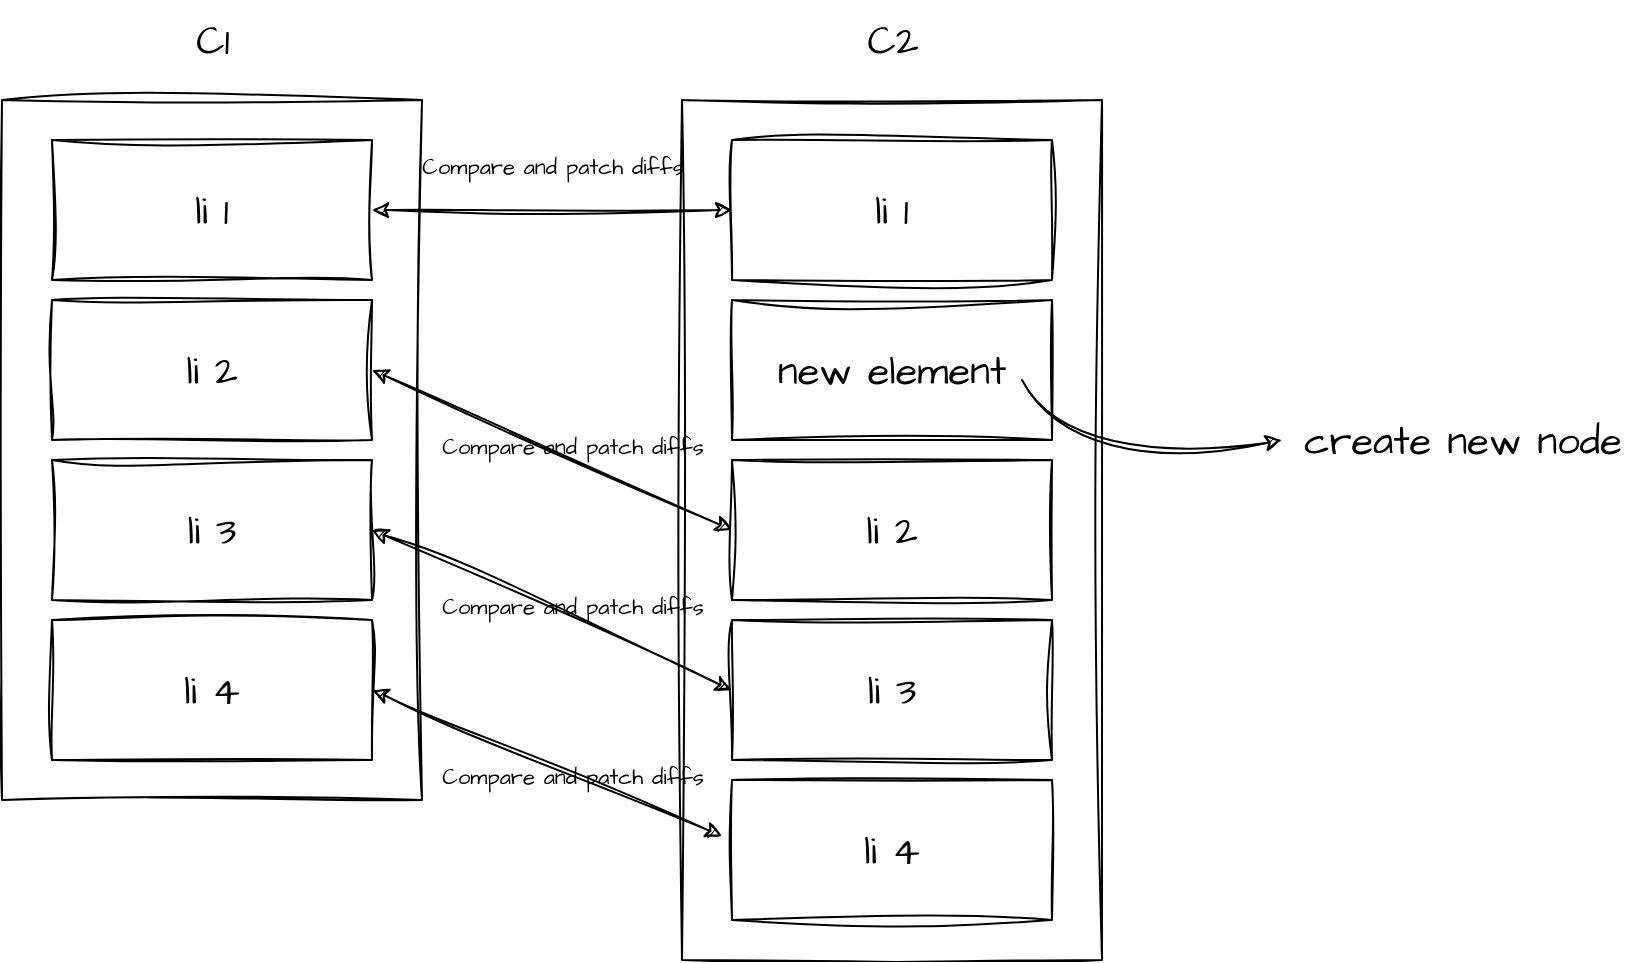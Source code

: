 <mxfile>
    <diagram id="b-V9glVyOOTkLKbPg4Gc" name="ページ1">
        <mxGraphModel dx="1515" dy="590" grid="1" gridSize="10" guides="1" tooltips="1" connect="1" arrows="1" fold="1" page="1" pageScale="1" pageWidth="827" pageHeight="1169" background="#ffffff" math="0" shadow="0">
            <root>
                <mxCell id="0"/>
                <mxCell id="1" parent="0"/>
                <mxCell id="2" value="" style="rounded=0;whiteSpace=wrap;html=1;sketch=1;hachureGap=4;jiggle=2;curveFitting=1;fontFamily=Architects Daughter;fontSource=https%3A%2F%2Ffonts.googleapis.com%2Fcss%3Ffamily%3DArchitects%2BDaughter;fontSize=20;labelBackgroundColor=none;" parent="1" vertex="1">
                    <mxGeometry x="120" y="270" width="210" height="350" as="geometry"/>
                </mxCell>
                <mxCell id="3" value="li 1" style="rounded=0;whiteSpace=wrap;html=1;sketch=1;hachureGap=4;jiggle=2;curveFitting=1;fontFamily=Architects Daughter;fontSource=https%3A%2F%2Ffonts.googleapis.com%2Fcss%3Ffamily%3DArchitects%2BDaughter;fontSize=20;labelBackgroundColor=none;" parent="1" vertex="1">
                    <mxGeometry x="145" y="290" width="160" height="70" as="geometry"/>
                </mxCell>
                <mxCell id="5" value="li 2" style="rounded=0;whiteSpace=wrap;html=1;sketch=1;hachureGap=4;jiggle=2;curveFitting=1;fontFamily=Architects Daughter;fontSource=https%3A%2F%2Ffonts.googleapis.com%2Fcss%3Ffamily%3DArchitects%2BDaughter;fontSize=20;labelBackgroundColor=none;" parent="1" vertex="1">
                    <mxGeometry x="145" y="370" width="160" height="70" as="geometry"/>
                </mxCell>
                <mxCell id="6" value="li 3" style="rounded=0;whiteSpace=wrap;html=1;sketch=1;hachureGap=4;jiggle=2;curveFitting=1;fontFamily=Architects Daughter;fontSource=https%3A%2F%2Ffonts.googleapis.com%2Fcss%3Ffamily%3DArchitects%2BDaughter;fontSize=20;labelBackgroundColor=none;" parent="1" vertex="1">
                    <mxGeometry x="145" y="450" width="160" height="70" as="geometry"/>
                </mxCell>
                <mxCell id="7" value="li 4" style="rounded=0;whiteSpace=wrap;html=1;sketch=1;hachureGap=4;jiggle=2;curveFitting=1;fontFamily=Architects Daughter;fontSource=https%3A%2F%2Ffonts.googleapis.com%2Fcss%3Ffamily%3DArchitects%2BDaughter;fontSize=20;labelBackgroundColor=none;" parent="1" vertex="1">
                    <mxGeometry x="145" y="530" width="160" height="70" as="geometry"/>
                </mxCell>
                <mxCell id="8" value="" style="rounded=0;whiteSpace=wrap;html=1;sketch=1;hachureGap=4;jiggle=2;curveFitting=1;fontFamily=Architects Daughter;fontSource=https%3A%2F%2Ffonts.googleapis.com%2Fcss%3Ffamily%3DArchitects%2BDaughter;fontSize=20;labelBackgroundColor=none;" parent="1" vertex="1">
                    <mxGeometry x="460" y="270" width="210" height="430" as="geometry"/>
                </mxCell>
                <mxCell id="9" value="li 1" style="rounded=0;whiteSpace=wrap;html=1;sketch=1;hachureGap=4;jiggle=2;curveFitting=1;fontFamily=Architects Daughter;fontSource=https%3A%2F%2Ffonts.googleapis.com%2Fcss%3Ffamily%3DArchitects%2BDaughter;fontSize=20;labelBackgroundColor=none;" parent="1" vertex="1">
                    <mxGeometry x="485" y="290" width="160" height="70" as="geometry"/>
                </mxCell>
                <mxCell id="10" value="li 2" style="rounded=0;whiteSpace=wrap;html=1;sketch=1;hachureGap=4;jiggle=2;curveFitting=1;fontFamily=Architects Daughter;fontSource=https%3A%2F%2Ffonts.googleapis.com%2Fcss%3Ffamily%3DArchitects%2BDaughter;fontSize=20;labelBackgroundColor=none;" parent="1" vertex="1">
                    <mxGeometry x="485" y="450" width="160" height="70" as="geometry"/>
                </mxCell>
                <mxCell id="11" value="li 3" style="rounded=0;whiteSpace=wrap;html=1;sketch=1;hachureGap=4;jiggle=2;curveFitting=1;fontFamily=Architects Daughter;fontSource=https%3A%2F%2Ffonts.googleapis.com%2Fcss%3Ffamily%3DArchitects%2BDaughter;fontSize=20;labelBackgroundColor=none;" parent="1" vertex="1">
                    <mxGeometry x="485" y="530" width="160" height="70" as="geometry"/>
                </mxCell>
                <mxCell id="13" value="C1" style="text;html=1;align=center;verticalAlign=middle;resizable=0;points=[];autosize=1;strokeColor=none;fillColor=none;fontSize=20;fontFamily=Architects Daughter;sketch=1;hachureGap=4;jiggle=2;curveFitting=1;fontSource=https%3A%2F%2Ffonts.googleapis.com%2Fcss%3Ffamily%3DArchitects%2BDaughter;labelBackgroundColor=none;" parent="1" vertex="1">
                    <mxGeometry x="205" y="220" width="40" height="40" as="geometry"/>
                </mxCell>
                <mxCell id="14" value="C2" style="text;html=1;align=center;verticalAlign=middle;resizable=0;points=[];autosize=1;strokeColor=none;fillColor=none;fontSize=20;fontFamily=Architects Daughter;sketch=1;hachureGap=4;jiggle=2;curveFitting=1;fontSource=https%3A%2F%2Ffonts.googleapis.com%2Fcss%3Ffamily%3DArchitects%2BDaughter;labelBackgroundColor=none;" parent="1" vertex="1">
                    <mxGeometry x="540" y="220" width="50" height="40" as="geometry"/>
                </mxCell>
                <mxCell id="16" value="" style="endArrow=classic;startArrow=classic;html=1;sketch=1;hachureGap=4;jiggle=2;curveFitting=1;fontFamily=Architects Daughter;fontSource=https%3A%2F%2Ffonts.googleapis.com%2Fcss%3Ffamily%3DArchitects%2BDaughter;fontSize=16;exitX=1;exitY=0.5;exitDx=0;exitDy=0;entryX=0;entryY=0.5;entryDx=0;entryDy=0;labelBackgroundColor=none;" parent="1" source="3" target="9" edge="1">
                    <mxGeometry width="50" height="50" relative="1" as="geometry">
                        <mxPoint x="620" y="480" as="sourcePoint"/>
                        <mxPoint x="670" y="430" as="targetPoint"/>
                    </mxGeometry>
                </mxCell>
                <mxCell id="17" value="" style="endArrow=classic;startArrow=classic;html=1;sketch=1;hachureGap=4;jiggle=2;curveFitting=1;fontFamily=Architects Daughter;fontSource=https%3A%2F%2Ffonts.googleapis.com%2Fcss%3Ffamily%3DArchitects%2BDaughter;fontSize=16;exitX=1;exitY=0.5;exitDx=0;exitDy=0;entryX=0;entryY=0.5;entryDx=0;entryDy=0;labelBackgroundColor=none;" parent="1" source="5" target="10" edge="1">
                    <mxGeometry width="50" height="50" relative="1" as="geometry">
                        <mxPoint x="315" y="335" as="sourcePoint"/>
                        <mxPoint x="495" y="335" as="targetPoint"/>
                    </mxGeometry>
                </mxCell>
                <mxCell id="18" value="" style="endArrow=classic;startArrow=classic;html=1;sketch=1;hachureGap=4;jiggle=2;curveFitting=1;fontFamily=Architects Daughter;fontSource=https%3A%2F%2Ffonts.googleapis.com%2Fcss%3Ffamily%3DArchitects%2BDaughter;fontSize=16;exitX=1;exitY=0.5;exitDx=0;exitDy=0;entryX=0;entryY=0.5;entryDx=0;entryDy=0;labelBackgroundColor=none;" parent="1" source="6" target="11" edge="1">
                    <mxGeometry width="50" height="50" relative="1" as="geometry">
                        <mxPoint x="315" y="415" as="sourcePoint"/>
                        <mxPoint x="495" y="415" as="targetPoint"/>
                    </mxGeometry>
                </mxCell>
                <mxCell id="19" value="" style="endArrow=classic;startArrow=classic;html=1;sketch=1;hachureGap=4;jiggle=2;curveFitting=1;fontFamily=Architects Daughter;fontSource=https%3A%2F%2Ffonts.googleapis.com%2Fcss%3Ffamily%3DArchitects%2BDaughter;fontSize=16;exitX=1;exitY=0.5;exitDx=0;exitDy=0;entryX=-0.031;entryY=0.4;entryDx=0;entryDy=0;labelBackgroundColor=none;entryPerimeter=0;" parent="1" source="7" target="32" edge="1">
                    <mxGeometry width="50" height="50" relative="1" as="geometry">
                        <mxPoint x="315" y="495" as="sourcePoint"/>
                        <mxPoint x="485" y="645" as="targetPoint"/>
                    </mxGeometry>
                </mxCell>
                <mxCell id="20" value="&lt;font style=&quot;font-size: 11px;&quot;&gt;Compare and patch diffs&lt;/font&gt;" style="text;html=1;align=center;verticalAlign=middle;resizable=0;points=[];autosize=1;strokeColor=none;fillColor=none;fontSize=20;fontFamily=Architects Daughter;sketch=1;hachureGap=4;jiggle=2;curveFitting=1;fontSource=https%3A%2F%2Ffonts.googleapis.com%2Fcss%3Ffamily%3DArchitects%2BDaughter;labelBackgroundColor=none;" parent="1" vertex="1">
                    <mxGeometry x="320" y="280" width="150" height="40" as="geometry"/>
                </mxCell>
                <mxCell id="21" value="&lt;font style=&quot;font-size: 11px;&quot;&gt;Compare and patch diffs&lt;/font&gt;" style="text;html=1;align=center;verticalAlign=middle;resizable=0;points=[];autosize=1;strokeColor=none;fillColor=none;fontSize=20;fontFamily=Architects Daughter;sketch=1;hachureGap=4;jiggle=2;curveFitting=1;fontSource=https%3A%2F%2Ffonts.googleapis.com%2Fcss%3Ffamily%3DArchitects%2BDaughter;labelBackgroundColor=none;" parent="1" vertex="1">
                    <mxGeometry x="330" y="420" width="150" height="40" as="geometry"/>
                </mxCell>
                <mxCell id="22" value="&lt;font style=&quot;font-size: 11px;&quot;&gt;Compare and patch diffs&lt;/font&gt;" style="text;html=1;align=center;verticalAlign=middle;resizable=0;points=[];autosize=1;strokeColor=none;fillColor=none;fontSize=20;fontFamily=Architects Daughter;sketch=1;hachureGap=4;jiggle=2;curveFitting=1;fontSource=https%3A%2F%2Ffonts.googleapis.com%2Fcss%3Ffamily%3DArchitects%2BDaughter;labelBackgroundColor=none;" parent="1" vertex="1">
                    <mxGeometry x="330" y="500" width="150" height="40" as="geometry"/>
                </mxCell>
                <mxCell id="31" value="new element" style="rounded=0;whiteSpace=wrap;html=1;sketch=1;hachureGap=4;jiggle=2;curveFitting=1;fontFamily=Architects Daughter;fontSource=https%3A%2F%2Ffonts.googleapis.com%2Fcss%3Ffamily%3DArchitects%2BDaughter;fontSize=20;labelBackgroundColor=none;" parent="1" vertex="1">
                    <mxGeometry x="485" y="370" width="160" height="70" as="geometry"/>
                </mxCell>
                <mxCell id="32" value="li 4" style="rounded=0;whiteSpace=wrap;html=1;sketch=1;hachureGap=4;jiggle=2;curveFitting=1;fontFamily=Architects Daughter;fontSource=https%3A%2F%2Ffonts.googleapis.com%2Fcss%3Ffamily%3DArchitects%2BDaughter;fontSize=20;labelBackgroundColor=none;" parent="1" vertex="1">
                    <mxGeometry x="485" y="610" width="160" height="70" as="geometry"/>
                </mxCell>
                <mxCell id="33" value="create new node" style="text;html=1;align=center;verticalAlign=middle;resizable=0;points=[];autosize=1;strokeColor=none;fillColor=none;fontSize=20;fontFamily=Architects Daughter;sketch=1;hachureGap=4;jiggle=2;curveFitting=1;fontSource=https%3A%2F%2Ffonts.googleapis.com%2Fcss%3Ffamily%3DArchitects%2BDaughter;" parent="1" vertex="1">
                    <mxGeometry x="760" y="420" width="180" height="40" as="geometry"/>
                </mxCell>
                <mxCell id="28" value="" style="curved=1;endArrow=classic;html=1;sketch=1;hachureGap=4;jiggle=2;curveFitting=1;fontFamily=Architects Daughter;fontSource=https%3A%2F%2Ffonts.googleapis.com%2Fcss%3Ffamily%3DArchitects%2BDaughter;fontSize=16;" parent="1" edge="1">
                    <mxGeometry width="50" height="50" relative="1" as="geometry">
                        <mxPoint x="630" y="410" as="sourcePoint"/>
                        <mxPoint x="760" y="440" as="targetPoint"/>
                        <Array as="points">
                            <mxPoint x="660" y="460"/>
                        </Array>
                    </mxGeometry>
                </mxCell>
                <mxCell id="34" value="&lt;font style=&quot;font-size: 11px;&quot;&gt;Compare and patch diffs&lt;/font&gt;" style="text;html=1;align=center;verticalAlign=middle;resizable=0;points=[];autosize=1;strokeColor=none;fillColor=none;fontSize=20;fontFamily=Architects Daughter;sketch=1;hachureGap=4;jiggle=2;curveFitting=1;fontSource=https%3A%2F%2Ffonts.googleapis.com%2Fcss%3Ffamily%3DArchitects%2BDaughter;labelBackgroundColor=none;" vertex="1" parent="1">
                    <mxGeometry x="330" y="585" width="150" height="40" as="geometry"/>
                </mxCell>
            </root>
        </mxGraphModel>
    </diagram>
</mxfile>